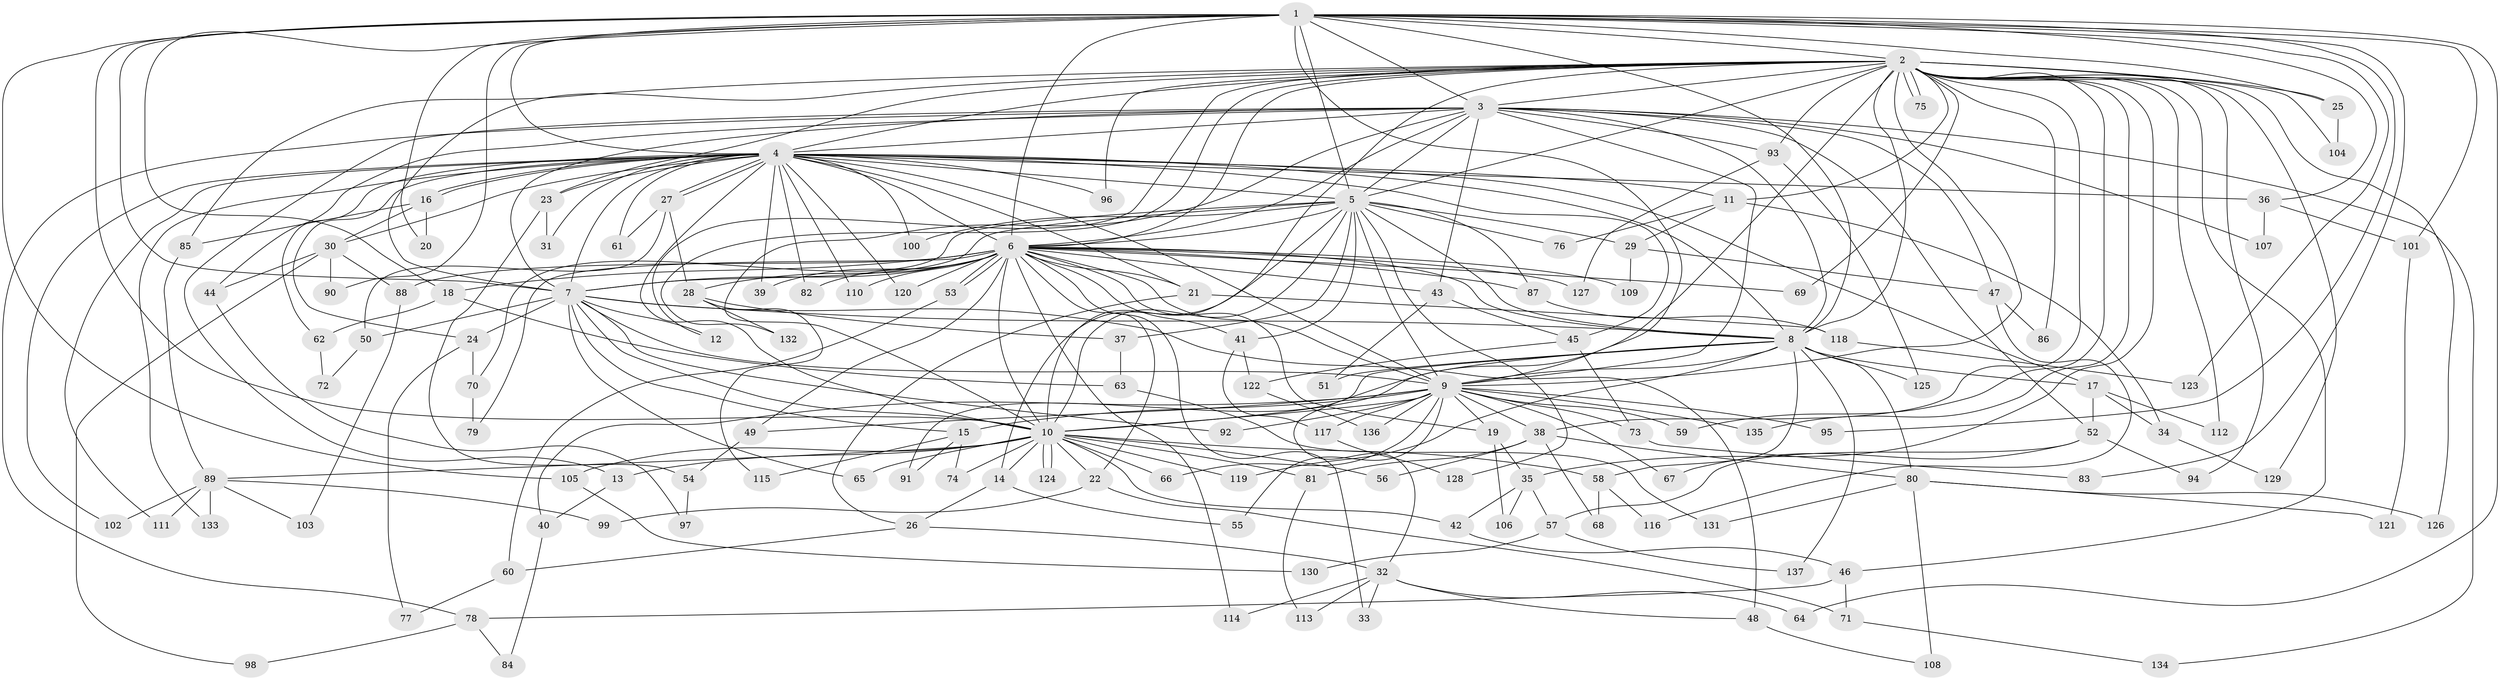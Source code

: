 // Generated by graph-tools (version 1.1) at 2025/13/03/09/25 04:13:59]
// undirected, 137 vertices, 299 edges
graph export_dot {
graph [start="1"]
  node [color=gray90,style=filled];
  1;
  2;
  3;
  4;
  5;
  6;
  7;
  8;
  9;
  10;
  11;
  12;
  13;
  14;
  15;
  16;
  17;
  18;
  19;
  20;
  21;
  22;
  23;
  24;
  25;
  26;
  27;
  28;
  29;
  30;
  31;
  32;
  33;
  34;
  35;
  36;
  37;
  38;
  39;
  40;
  41;
  42;
  43;
  44;
  45;
  46;
  47;
  48;
  49;
  50;
  51;
  52;
  53;
  54;
  55;
  56;
  57;
  58;
  59;
  60;
  61;
  62;
  63;
  64;
  65;
  66;
  67;
  68;
  69;
  70;
  71;
  72;
  73;
  74;
  75;
  76;
  77;
  78;
  79;
  80;
  81;
  82;
  83;
  84;
  85;
  86;
  87;
  88;
  89;
  90;
  91;
  92;
  93;
  94;
  95;
  96;
  97;
  98;
  99;
  100;
  101;
  102;
  103;
  104;
  105;
  106;
  107;
  108;
  109;
  110;
  111;
  112;
  113;
  114;
  115;
  116;
  117;
  118;
  119;
  120;
  121;
  122;
  123;
  124;
  125;
  126;
  127;
  128;
  129;
  130;
  131;
  132;
  133;
  134;
  135;
  136;
  137;
  1 -- 2;
  1 -- 3;
  1 -- 4;
  1 -- 5;
  1 -- 6;
  1 -- 7;
  1 -- 8;
  1 -- 9;
  1 -- 10;
  1 -- 18;
  1 -- 20;
  1 -- 25;
  1 -- 36;
  1 -- 64;
  1 -- 83;
  1 -- 90;
  1 -- 95;
  1 -- 101;
  1 -- 105;
  1 -- 123;
  2 -- 3;
  2 -- 4;
  2 -- 5;
  2 -- 6;
  2 -- 7;
  2 -- 8;
  2 -- 9;
  2 -- 10;
  2 -- 11;
  2 -- 12;
  2 -- 23;
  2 -- 25;
  2 -- 32;
  2 -- 35;
  2 -- 38;
  2 -- 46;
  2 -- 59;
  2 -- 69;
  2 -- 75;
  2 -- 75;
  2 -- 85;
  2 -- 86;
  2 -- 93;
  2 -- 94;
  2 -- 96;
  2 -- 104;
  2 -- 112;
  2 -- 126;
  2 -- 129;
  2 -- 132;
  2 -- 135;
  3 -- 4;
  3 -- 5;
  3 -- 6;
  3 -- 7;
  3 -- 8;
  3 -- 9;
  3 -- 10;
  3 -- 13;
  3 -- 43;
  3 -- 44;
  3 -- 47;
  3 -- 52;
  3 -- 78;
  3 -- 93;
  3 -- 107;
  3 -- 134;
  4 -- 5;
  4 -- 6;
  4 -- 7;
  4 -- 8;
  4 -- 9;
  4 -- 10;
  4 -- 11;
  4 -- 16;
  4 -- 16;
  4 -- 17;
  4 -- 21;
  4 -- 23;
  4 -- 24;
  4 -- 27;
  4 -- 27;
  4 -- 30;
  4 -- 31;
  4 -- 36;
  4 -- 39;
  4 -- 45;
  4 -- 61;
  4 -- 62;
  4 -- 82;
  4 -- 96;
  4 -- 100;
  4 -- 102;
  4 -- 110;
  4 -- 111;
  4 -- 120;
  4 -- 133;
  5 -- 6;
  5 -- 7;
  5 -- 8;
  5 -- 9;
  5 -- 10;
  5 -- 14;
  5 -- 29;
  5 -- 37;
  5 -- 41;
  5 -- 70;
  5 -- 76;
  5 -- 87;
  5 -- 100;
  5 -- 128;
  6 -- 7;
  6 -- 8;
  6 -- 9;
  6 -- 10;
  6 -- 18;
  6 -- 19;
  6 -- 21;
  6 -- 22;
  6 -- 28;
  6 -- 33;
  6 -- 39;
  6 -- 41;
  6 -- 43;
  6 -- 49;
  6 -- 53;
  6 -- 53;
  6 -- 69;
  6 -- 79;
  6 -- 82;
  6 -- 87;
  6 -- 88;
  6 -- 109;
  6 -- 110;
  6 -- 114;
  6 -- 120;
  6 -- 127;
  7 -- 8;
  7 -- 9;
  7 -- 10;
  7 -- 12;
  7 -- 15;
  7 -- 24;
  7 -- 48;
  7 -- 50;
  7 -- 65;
  7 -- 92;
  8 -- 9;
  8 -- 10;
  8 -- 17;
  8 -- 51;
  8 -- 58;
  8 -- 80;
  8 -- 91;
  8 -- 119;
  8 -- 125;
  8 -- 137;
  9 -- 10;
  9 -- 15;
  9 -- 19;
  9 -- 38;
  9 -- 40;
  9 -- 49;
  9 -- 55;
  9 -- 59;
  9 -- 66;
  9 -- 67;
  9 -- 73;
  9 -- 92;
  9 -- 95;
  9 -- 117;
  9 -- 135;
  9 -- 136;
  10 -- 13;
  10 -- 14;
  10 -- 22;
  10 -- 42;
  10 -- 56;
  10 -- 58;
  10 -- 65;
  10 -- 66;
  10 -- 74;
  10 -- 81;
  10 -- 89;
  10 -- 105;
  10 -- 119;
  10 -- 124;
  10 -- 124;
  11 -- 29;
  11 -- 34;
  11 -- 76;
  13 -- 40;
  14 -- 26;
  14 -- 55;
  15 -- 74;
  15 -- 91;
  15 -- 115;
  16 -- 20;
  16 -- 30;
  16 -- 85;
  17 -- 34;
  17 -- 52;
  17 -- 112;
  18 -- 62;
  18 -- 63;
  19 -- 35;
  19 -- 106;
  21 -- 26;
  21 -- 118;
  22 -- 71;
  22 -- 99;
  23 -- 31;
  23 -- 54;
  24 -- 70;
  24 -- 77;
  25 -- 104;
  26 -- 32;
  26 -- 60;
  27 -- 28;
  27 -- 50;
  27 -- 61;
  28 -- 37;
  28 -- 115;
  28 -- 132;
  29 -- 47;
  29 -- 109;
  30 -- 44;
  30 -- 88;
  30 -- 90;
  30 -- 98;
  32 -- 33;
  32 -- 48;
  32 -- 64;
  32 -- 113;
  32 -- 114;
  34 -- 129;
  35 -- 42;
  35 -- 57;
  35 -- 106;
  36 -- 101;
  36 -- 107;
  37 -- 63;
  38 -- 56;
  38 -- 68;
  38 -- 80;
  38 -- 81;
  40 -- 84;
  41 -- 117;
  41 -- 122;
  42 -- 46;
  43 -- 45;
  43 -- 51;
  44 -- 97;
  45 -- 73;
  45 -- 122;
  46 -- 71;
  46 -- 78;
  47 -- 86;
  47 -- 116;
  48 -- 108;
  49 -- 54;
  50 -- 72;
  52 -- 57;
  52 -- 67;
  52 -- 94;
  53 -- 60;
  54 -- 97;
  57 -- 130;
  57 -- 137;
  58 -- 68;
  58 -- 116;
  60 -- 77;
  62 -- 72;
  63 -- 131;
  70 -- 79;
  71 -- 134;
  73 -- 83;
  78 -- 84;
  78 -- 98;
  80 -- 108;
  80 -- 121;
  80 -- 126;
  80 -- 131;
  81 -- 113;
  85 -- 89;
  87 -- 118;
  88 -- 103;
  89 -- 99;
  89 -- 102;
  89 -- 103;
  89 -- 111;
  89 -- 133;
  93 -- 125;
  93 -- 127;
  101 -- 121;
  105 -- 130;
  117 -- 128;
  118 -- 123;
  122 -- 136;
}
